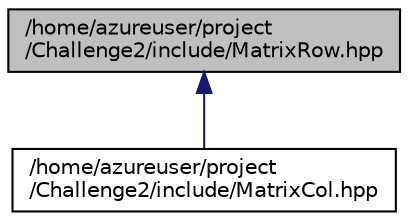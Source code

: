 digraph "/home/azureuser/project/Challenge2/include/MatrixRow.hpp"
{
 // LATEX_PDF_SIZE
  edge [fontname="Helvetica",fontsize="10",labelfontname="Helvetica",labelfontsize="10"];
  node [fontname="Helvetica",fontsize="10",shape=record];
  Node1 [label="/home/azureuser/project\l/Challenge2/include/MatrixRow.hpp",height=0.2,width=0.4,color="black", fillcolor="grey75", style="filled", fontcolor="black",tooltip="Contains the specialization of Matrix for a row-major matrix."];
  Node1 -> Node2 [dir="back",color="midnightblue",fontsize="10",style="solid"];
  Node2 [label="/home/azureuser/project\l/Challenge2/include/MatrixCol.hpp",height=0.2,width=0.4,color="black", fillcolor="white", style="filled",URL="$MatrixCol_8hpp.html",tooltip="Contains the specialization of Matrix for a column-major matrix."];
}
